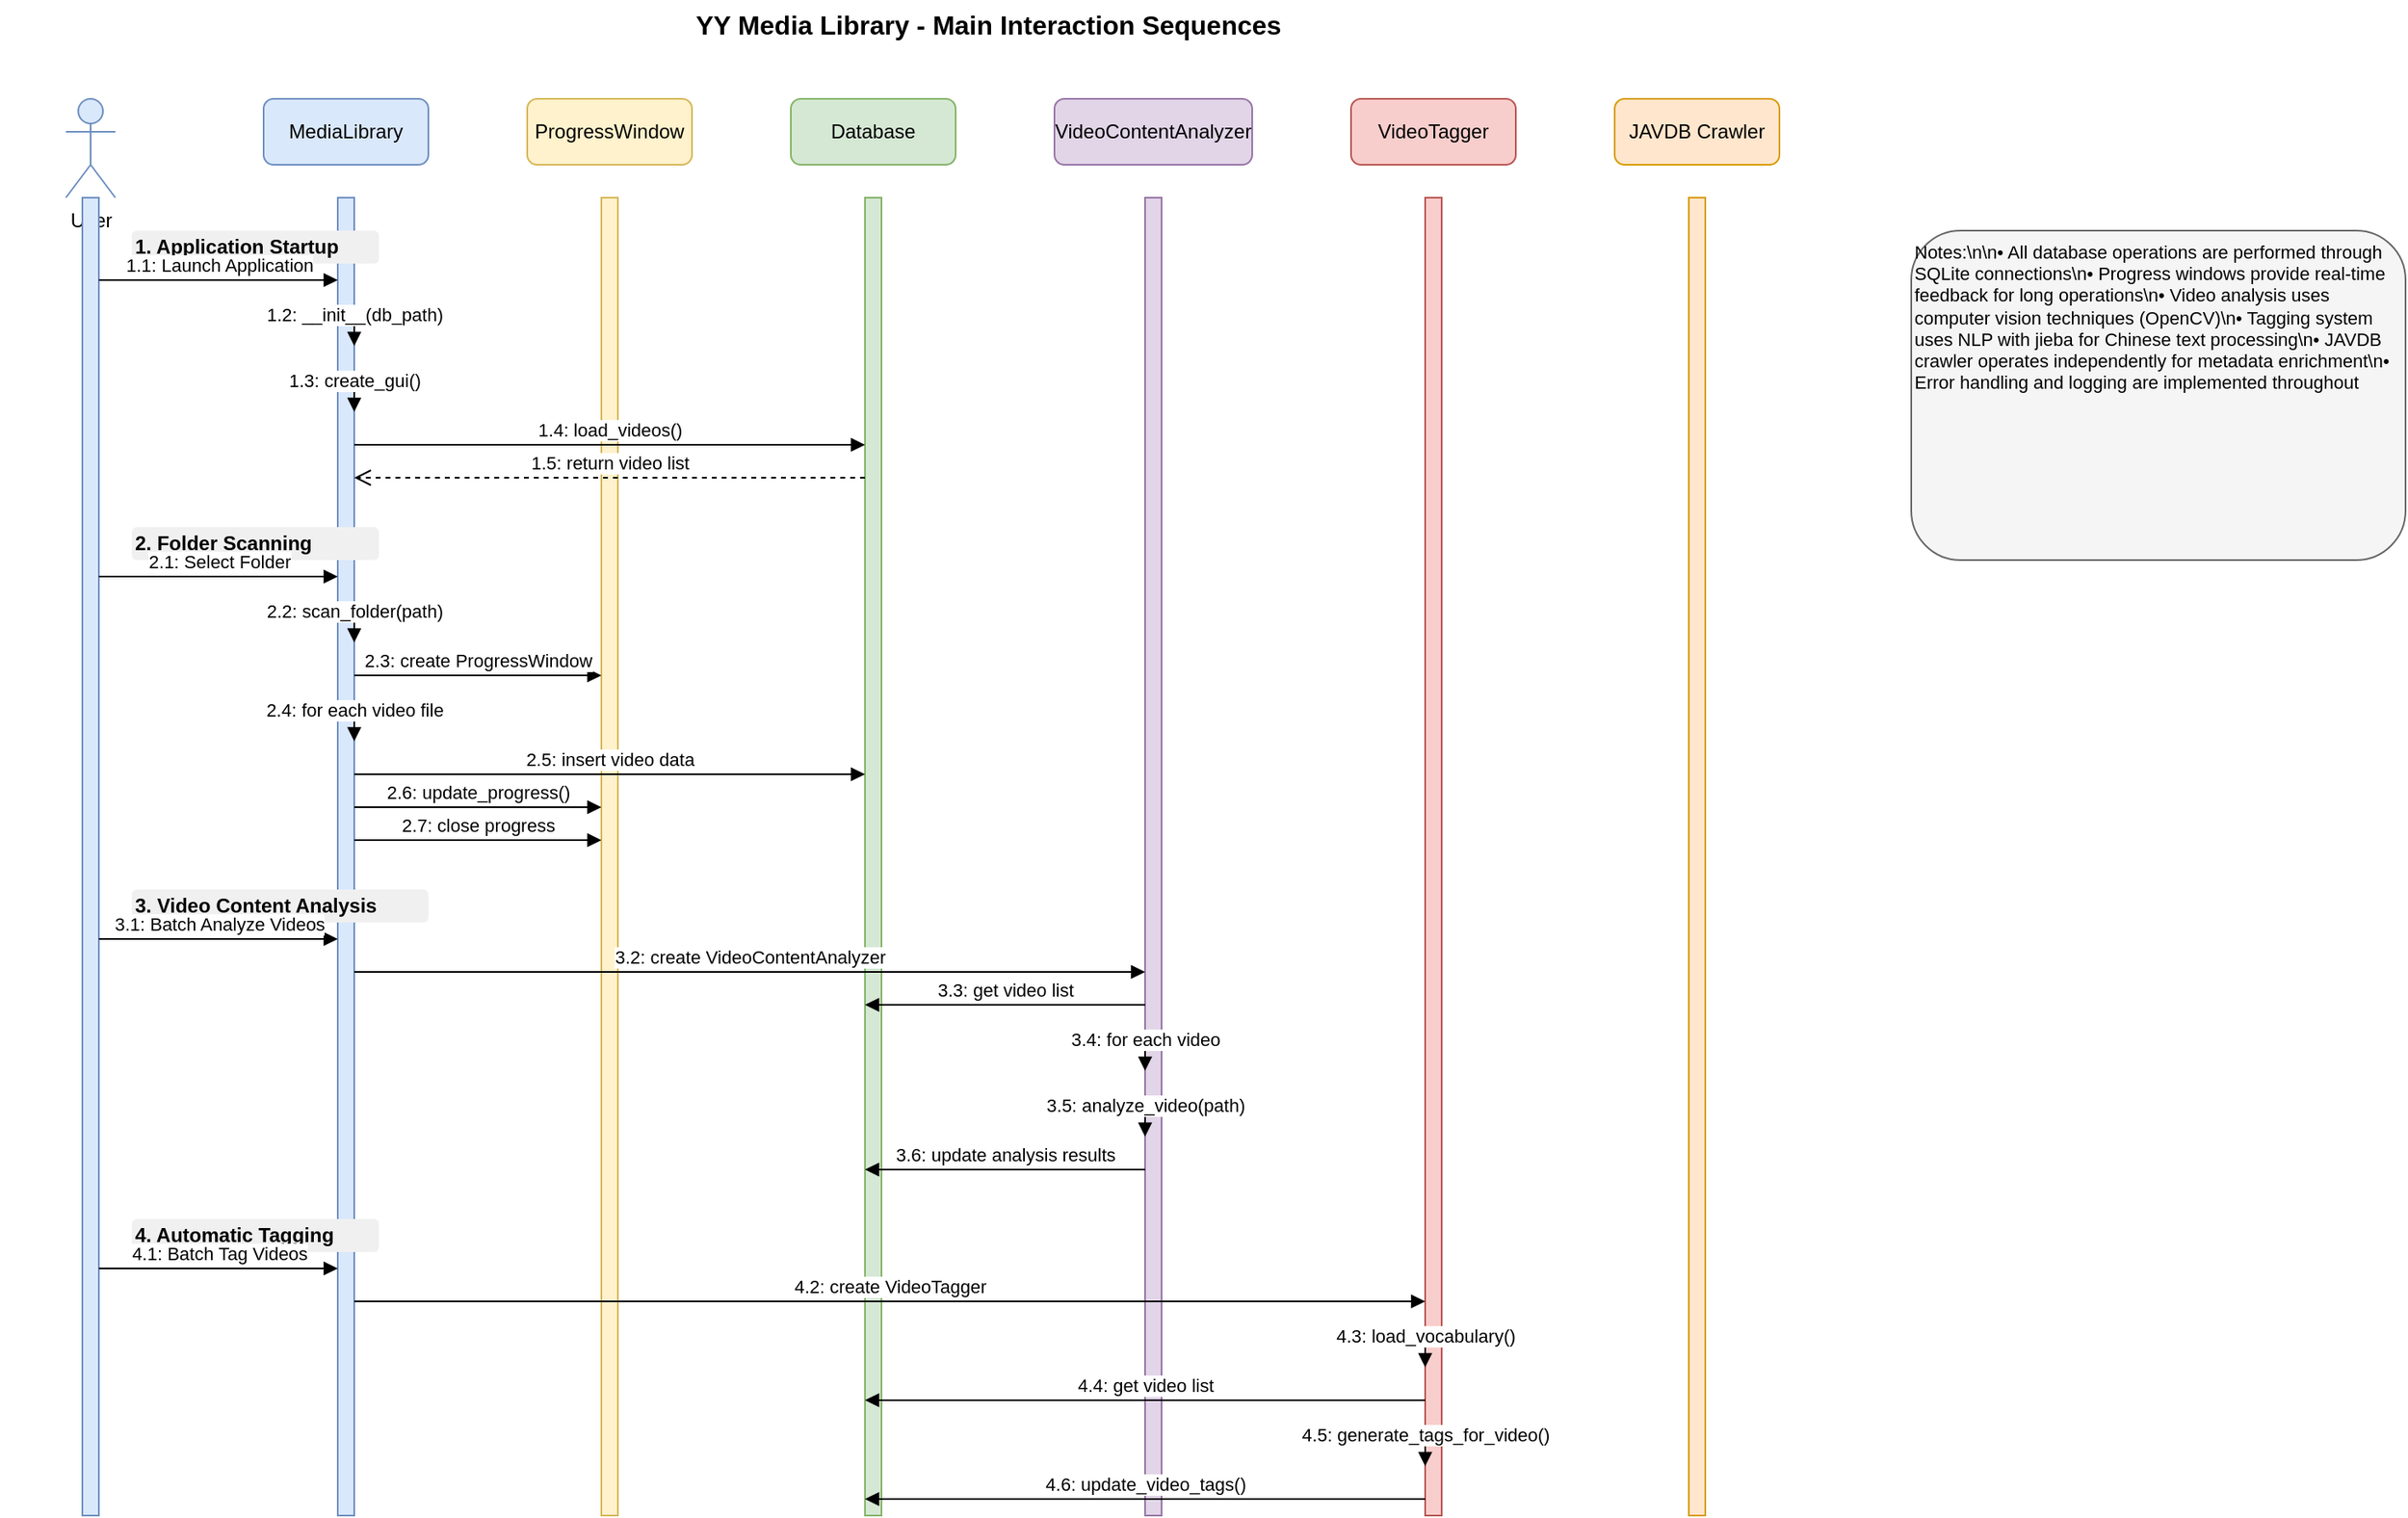 <mxfile version="22.1.16" type="device">
  <diagram name="YY Media Library Sequence" id="sequence-diagram">
    <mxGraphModel dx="2074" dy="1181" grid="1" gridSize="10" guides="1" tooltips="1" connect="1" arrows="1" fold="1" page="1" pageScale="1" pageWidth="1654" pageHeight="2336" math="0" shadow="0">
      <root>
        <mxCell id="0" />
        <mxCell id="1" parent="0" />
        
        <!-- Title -->
        <mxCell id="title" value="YY Media Library - Main Interaction Sequences" style="text;html=1;strokeColor=none;fillColor=none;align=center;verticalAlign=middle;whiteSpace=wrap;rounded=0;fontSize=16;fontStyle=1;" vertex="1" parent="1">
          <mxGeometry x="40" y="20" width="1200" height="30" as="geometry" />
        </mxCell>
        
        <!-- Actors/Lifelines -->
        <mxCell id="user" value="User" style="shape=umlActor;verticalLabelPosition=bottom;verticalAlign=top;html=1;outlineConnect=0;fillColor=#dae8fc;strokeColor=#6c8ebf;" vertex="1" parent="1">
          <mxGeometry x="80" y="80" width="30" height="60" as="geometry" />
        </mxCell>
        
        <mxCell id="medialib" value="MediaLibrary" style="rounded=1;whiteSpace=wrap;html=1;fillColor=#dae8fc;strokeColor=#6c8ebf;" vertex="1" parent="1">
          <mxGeometry x="200" y="80" width="100" height="40" as="geometry" />
        </mxCell>
        
        <mxCell id="progress" value="ProgressWindow" style="rounded=1;whiteSpace=wrap;html=1;fillColor=#fff2cc;strokeColor=#d6b656;" vertex="1" parent="1">
          <mxGeometry x="360" y="80" width="100" height="40" as="geometry" />
        </mxCell>
        
        <mxCell id="database" value="Database" style="rounded=1;whiteSpace=wrap;html=1;fillColor=#d5e8d4;strokeColor=#82b366;" vertex="1" parent="1">
          <mxGeometry x="520" y="80" width="100" height="40" as="geometry" />
        </mxCell>
        
        <mxCell id="analyzer" value="VideoContentAnalyzer" style="rounded=1;whiteSpace=wrap;html=1;fillColor=#e1d5e7;strokeColor=#9673a6;" vertex="1" parent="1">
          <mxGeometry x="680" y="80" width="120" height="40" as="geometry" />
        </mxCell>
        
        <mxCell id="tagger" value="VideoTagger" style="rounded=1;whiteSpace=wrap;html=1;fillColor=#f8cecc;strokeColor=#b85450;" vertex="1" parent="1">
          <mxGeometry x="860" y="80" width="100" height="40" as="geometry" />
        </mxCell>
        
        <mxCell id="crawler" value="JAVDB Crawler" style="rounded=1;whiteSpace=wrap;html=1;fillColor=#ffe6cc;strokeColor=#d79b00;" vertex="1" parent="1">
          <mxGeometry x="1020" y="80" width="100" height="40" as="geometry" />
        </mxCell>
        
        <!-- Lifelines -->
        <mxCell id="user-line" value="" style="html=1;points=[];perimeter=orthogonalPerimeter;outlineConnect=0;targetShapes=umlLifeline;portConstraint=eastwest;newEdgeStyle={&quot;edgeStyle&quot;:&quot;elbowEdgeStyle&quot;,&quot;elbow&quot;:&quot;vertical&quot;,&quot;curved&quot;:0,&quot;rounded&quot;:0};fillColor=#dae8fc;strokeColor=#6c8ebf;" vertex="1" parent="1">
          <mxGeometry x="90" y="140" width="10" height="800" as="geometry" />
        </mxCell>
        
        <mxCell id="medialib-line" value="" style="html=1;points=[];perimeter=orthogonalPerimeter;outlineConnect=0;targetShapes=umlLifeline;portConstraint=eastwest;newEdgeStyle={&quot;edgeStyle&quot;:&quot;elbowEdgeStyle&quot;,&quot;elbow&quot;:&quot;vertical&quot;,&quot;curved&quot;:0,&quot;rounded&quot;:0};fillColor=#dae8fc;strokeColor=#6c8ebf;" vertex="1" parent="1">
          <mxGeometry x="245" y="140" width="10" height="800" as="geometry" />
        </mxCell>
        
        <mxCell id="progress-line" value="" style="html=1;points=[];perimeter=orthogonalPerimeter;outlineConnect=0;targetShapes=umlLifeline;portConstraint=eastwest;newEdgeStyle={&quot;edgeStyle&quot;:&quot;elbowEdgeStyle&quot;,&quot;elbow&quot;:&quot;vertical&quot;,&quot;curved&quot;:0,&quot;rounded&quot;:0};fillColor=#fff2cc;strokeColor=#d6b656;" vertex="1" parent="1">
          <mxGeometry x="405" y="140" width="10" height="800" as="geometry" />
        </mxCell>
        
        <mxCell id="database-line" value="" style="html=1;points=[];perimeter=orthogonalPerimeter;outlineConnect=0;targetShapes=umlLifeline;portConstraint=eastwest;newEdgeStyle={&quot;edgeStyle&quot;:&quot;elbowEdgeStyle&quot;,&quot;elbow&quot;:&quot;vertical&quot;,&quot;curved&quot;:0,&quot;rounded&quot;:0};fillColor=#d5e8d4;strokeColor=#82b366;" vertex="1" parent="1">
          <mxGeometry x="565" y="140" width="10" height="800" as="geometry" />
        </mxCell>
        
        <mxCell id="analyzer-line" value="" style="html=1;points=[];perimeter=orthogonalPerimeter;outlineConnect=0;targetShapes=umlLifeline;portConstraint=eastwest;newEdgeStyle={&quot;edgeStyle&quot;:&quot;elbowEdgeStyle&quot;,&quot;elbow&quot;:&quot;vertical&quot;,&quot;curved&quot;:0,&quot;rounded&quot;:0};fillColor=#e1d5e7;strokeColor=#9673a6;" vertex="1" parent="1">
          <mxGeometry x="735" y="140" width="10" height="800" as="geometry" />
        </mxCell>
        
        <mxCell id="tagger-line" value="" style="html=1;points=[];perimeter=orthogonalPerimeter;outlineConnect=0;targetShapes=umlLifeline;portConstraint=eastwest;newEdgeStyle={&quot;edgeStyle&quot;:&quot;elbowEdgeStyle&quot;,&quot;elbow&quot;:&quot;vertical&quot;,&quot;curved&quot;:0,&quot;rounded&quot;:0};fillColor=#f8cecc;strokeColor=#b85450;" vertex="1" parent="1">
          <mxGeometry x="905" y="140" width="10" height="800" as="geometry" />
        </mxCell>
        
        <mxCell id="crawler-line" value="" style="html=1;points=[];perimeter=orthogonalPerimeter;outlineConnect=0;targetShapes=umlLifeline;portConstraint=eastwest;newEdgeStyle={&quot;edgeStyle&quot;:&quot;elbowEdgeStyle&quot;,&quot;elbow&quot;:&quot;vertical&quot;,&quot;curved&quot;:0,&quot;rounded&quot;:0};fillColor=#ffe6cc;strokeColor=#d79b00;" vertex="1" parent="1">
          <mxGeometry x="1065" y="140" width="10" height="800" as="geometry" />
        </mxCell>
        
        <!-- Sequence 1: Application Startup -->
        <mxCell id="seq1-title" value="1. Application Startup" style="text;html=1;strokeColor=none;fillColor=#f0f0f0;align=left;verticalAlign=middle;whiteSpace=wrap;rounded=1;fontSize=12;fontStyle=1;" vertex="1" parent="1">
          <mxGeometry x="120" y="160" width="150" height="20" as="geometry" />
        </mxCell>
        
        <mxCell id="seq1-1" value="1.1: Launch Application" style="html=1;verticalAlign=bottom;endArrow=block;edgeStyle=elbowEdgeStyle;elbow=vertical;curved=0;rounded=0;" edge="1" parent="1">
          <mxGeometry relative="1" as="geometry">
            <mxPoint x="100" y="190" as="sourcePoint" />
            <mxPoint x="245" y="190" as="targetPoint" />
          </mxGeometry>
        </mxCell>
        
        <mxCell id="seq1-2" value="1.2: __init__(db_path)" style="html=1;verticalAlign=bottom;endArrow=block;edgeStyle=elbowEdgeStyle;elbow=vertical;curved=0;rounded=0;" edge="1" parent="1">
          <mxGeometry relative="1" as="geometry">
            <mxPoint x="255" y="210" as="sourcePoint" />
            <mxPoint x="255" y="230" as="targetPoint" />
          </mxGeometry>
        </mxCell>
        
        <mxCell id="seq1-3" value="1.3: create_gui()" style="html=1;verticalAlign=bottom;endArrow=block;edgeStyle=elbowEdgeStyle;elbow=vertical;curved=0;rounded=0;" edge="1" parent="1">
          <mxGeometry relative="1" as="geometry">
            <mxPoint x="255" y="250" as="sourcePoint" />
            <mxPoint x="255" y="270" as="targetPoint" />
          </mxGeometry>
        </mxCell>
        
        <mxCell id="seq1-4" value="1.4: load_videos()" style="html=1;verticalAlign=bottom;endArrow=block;edgeStyle=elbowEdgeStyle;elbow=vertical;curved=0;rounded=0;" edge="1" parent="1">
          <mxGeometry relative="1" as="geometry">
            <mxPoint x="255" y="290" as="sourcePoint" />
            <mxPoint x="565" y="290" as="targetPoint" />
          </mxGeometry>
        </mxCell>
        
        <mxCell id="seq1-5" value="1.5: return video list" style="html=1;verticalAlign=bottom;endArrow=open;dashed=1;endSize=8;edgeStyle=elbowEdgeStyle;elbow=vertical;curved=0;rounded=0;" edge="1" parent="1">
          <mxGeometry relative="1" as="geometry">
            <mxPoint x="565" y="310" as="sourcePoint" />
            <mxPoint x="255" y="310" as="targetPoint" />
          </mxGeometry>
        </mxCell>
        
        <!-- Sequence 2: Folder Scanning -->
        <mxCell id="seq2-title" value="2. Folder Scanning" style="text;html=1;strokeColor=none;fillColor=#f0f0f0;align=left;verticalAlign=middle;whiteSpace=wrap;rounded=1;fontSize=12;fontStyle=1;" vertex="1" parent="1">
          <mxGeometry x="120" y="340" width="150" height="20" as="geometry" />
        </mxCell>
        
        <mxCell id="seq2-1" value="2.1: Select Folder" style="html=1;verticalAlign=bottom;endArrow=block;edgeStyle=elbowEdgeStyle;elbow=vertical;curved=0;rounded=0;" edge="1" parent="1">
          <mxGeometry relative="1" as="geometry">
            <mxPoint x="100" y="370" as="sourcePoint" />
            <mxPoint x="245" y="370" as="targetPoint" />
          </mxGeometry>
        </mxCell>
        
        <mxCell id="seq2-2" value="2.2: scan_folder(path)" style="html=1;verticalAlign=bottom;endArrow=block;edgeStyle=elbowEdgeStyle;elbow=vertical;curved=0;rounded=0;" edge="1" parent="1">
          <mxGeometry relative="1" as="geometry">
            <mxPoint x="255" y="390" as="sourcePoint" />
            <mxPoint x="255" y="410" as="targetPoint" />
          </mxGeometry>
        </mxCell>
        
        <mxCell id="seq2-3" value="2.3: create ProgressWindow" style="html=1;verticalAlign=bottom;endArrow=block;edgeStyle=elbowEdgeStyle;elbow=vertical;curved=0;rounded=0;" edge="1" parent="1">
          <mxGeometry relative="1" as="geometry">
            <mxPoint x="255" y="430" as="sourcePoint" />
            <mxPoint x="405" y="430" as="targetPoint" />
          </mxGeometry>
        </mxCell>
        
        <mxCell id="seq2-4" value="2.4: for each video file" style="html=1;verticalAlign=bottom;endArrow=block;edgeStyle=elbowEdgeStyle;elbow=vertical;curved=0;rounded=0;" edge="1" parent="1">
          <mxGeometry relative="1" as="geometry">
            <mxPoint x="255" y="450" as="sourcePoint" />
            <mxPoint x="255" y="470" as="targetPoint" />
          </mxGeometry>
        </mxCell>
        
        <mxCell id="seq2-5" value="2.5: insert video data" style="html=1;verticalAlign=bottom;endArrow=block;edgeStyle=elbowEdgeStyle;elbow=vertical;curved=0;rounded=0;" edge="1" parent="1">
          <mxGeometry relative="1" as="geometry">
            <mxPoint x="255" y="490" as="sourcePoint" />
            <mxPoint x="565" y="490" as="targetPoint" />
          </mxGeometry>
        </mxCell>
        
        <mxCell id="seq2-6" value="2.6: update_progress()" style="html=1;verticalAlign=bottom;endArrow=block;edgeStyle=elbowEdgeStyle;elbow=vertical;curved=0;rounded=0;" edge="1" parent="1">
          <mxGeometry relative="1" as="geometry">
            <mxPoint x="255" y="510" as="sourcePoint" />
            <mxPoint x="405" y="510" as="targetPoint" />
          </mxGeometry>
        </mxCell>
        
        <mxCell id="seq2-7" value="2.7: close progress" style="html=1;verticalAlign=bottom;endArrow=block;edgeStyle=elbowEdgeStyle;elbow=vertical;curved=0;rounded=0;" edge="1" parent="1">
          <mxGeometry relative="1" as="geometry">
            <mxPoint x="255" y="530" as="sourcePoint" />
            <mxPoint x="405" y="530" as="targetPoint" />
          </mxGeometry>
        </mxCell>
        
        <!-- Sequence 3: Content Analysis -->
        <mxCell id="seq3-title" value="3. Video Content Analysis" style="text;html=1;strokeColor=none;fillColor=#f0f0f0;align=left;verticalAlign=middle;whiteSpace=wrap;rounded=1;fontSize=12;fontStyle=1;" vertex="1" parent="1">
          <mxGeometry x="120" y="560" width="180" height="20" as="geometry" />
        </mxCell>
        
        <mxCell id="seq3-1" value="3.1: Batch Analyze Videos" style="html=1;verticalAlign=bottom;endArrow=block;edgeStyle=elbowEdgeStyle;elbow=vertical;curved=0;rounded=0;" edge="1" parent="1">
          <mxGeometry relative="1" as="geometry">
            <mxPoint x="100" y="590" as="sourcePoint" />
            <mxPoint x="245" y="590" as="targetPoint" />
          </mxGeometry>
        </mxCell>
        
        <mxCell id="seq3-2" value="3.2: create VideoContentAnalyzer" style="html=1;verticalAlign=bottom;endArrow=block;edgeStyle=elbowEdgeStyle;elbow=vertical;curved=0;rounded=0;" edge="1" parent="1">
          <mxGeometry relative="1" as="geometry">
            <mxPoint x="255" y="610" as="sourcePoint" />
            <mxPoint x="735" y="610" as="targetPoint" />
          </mxGeometry>
        </mxCell>
        
        <mxCell id="seq3-3" value="3.3: get video list" style="html=1;verticalAlign=bottom;endArrow=block;edgeStyle=elbowEdgeStyle;elbow=vertical;curved=0;rounded=0;" edge="1" parent="1">
          <mxGeometry relative="1" as="geometry">
            <mxPoint x="735" y="630" as="sourcePoint" />
            <mxPoint x="565" y="630" as="targetPoint" />
          </mxGeometry>
        </mxCell>
        
        <mxCell id="seq3-4" value="3.4: for each video" style="html=1;verticalAlign=bottom;endArrow=block;edgeStyle=elbowEdgeStyle;elbow=vertical;curved=0;rounded=0;" edge="1" parent="1">
          <mxGeometry relative="1" as="geometry">
            <mxPoint x="735" y="650" as="sourcePoint" />
            <mxPoint x="735" y="670" as="targetPoint" />
          </mxGeometry>
        </mxCell>
        
        <mxCell id="seq3-5" value="3.5: analyze_video(path)" style="html=1;verticalAlign=bottom;endArrow=block;edgeStyle=elbowEdgeStyle;elbow=vertical;curved=0;rounded=0;" edge="1" parent="1">
          <mxGeometry relative="1" as="geometry">
            <mxPoint x="735" y="690" as="sourcePoint" />
            <mxPoint x="735" y="710" as="targetPoint" />
          </mxGeometry>
        </mxCell>
        
        <mxCell id="seq3-6" value="3.6: update analysis results" style="html=1;verticalAlign=bottom;endArrow=block;edgeStyle=elbowEdgeStyle;elbow=vertical;curved=0;rounded=0;" edge="1" parent="1">
          <mxGeometry relative="1" as="geometry">
            <mxPoint x="735" y="730" as="sourcePoint" />
            <mxPoint x="565" y="730" as="targetPoint" />
          </mxGeometry>
        </mxCell>
        
        <!-- Sequence 4: Auto Tagging -->
        <mxCell id="seq4-title" value="4. Automatic Tagging" style="text;html=1;strokeColor=none;fillColor=#f0f0f0;align=left;verticalAlign=middle;whiteSpace=wrap;rounded=1;fontSize=12;fontStyle=1;" vertex="1" parent="1">
          <mxGeometry x="120" y="760" width="150" height="20" as="geometry" />
        </mxCell>
        
        <mxCell id="seq4-1" value="4.1: Batch Tag Videos" style="html=1;verticalAlign=bottom;endArrow=block;edgeStyle=elbowEdgeStyle;elbow=vertical;curved=0;rounded=0;" edge="1" parent="1">
          <mxGeometry relative="1" as="geometry">
            <mxPoint x="100" y="790" as="sourcePoint" />
            <mxPoint x="245" y="790" as="targetPoint" />
          </mxGeometry>
        </mxCell>
        
        <mxCell id="seq4-2" value="4.2: create VideoTagger" style="html=1;verticalAlign=bottom;endArrow=block;edgeStyle=elbowEdgeStyle;elbow=vertical;curved=0;rounded=0;" edge="1" parent="1">
          <mxGeometry relative="1" as="geometry">
            <mxPoint x="255" y="810" as="sourcePoint" />
            <mxPoint x="905" y="810" as="targetPoint" />
          </mxGeometry>
        </mxCell>
        
        <mxCell id="seq4-3" value="4.3: load_vocabulary()" style="html=1;verticalAlign=bottom;endArrow=block;edgeStyle=elbowEdgeStyle;elbow=vertical;curved=0;rounded=0;" edge="1" parent="1">
          <mxGeometry relative="1" as="geometry">
            <mxPoint x="905" y="830" as="sourcePoint" />
            <mxPoint x="905" y="850" as="targetPoint" />
          </mxGeometry>
        </mxCell>
        
        <mxCell id="seq4-4" value="4.4: get video list" style="html=1;verticalAlign=bottom;endArrow=block;edgeStyle=elbowEdgeStyle;elbow=vertical;curved=0;rounded=0;" edge="1" parent="1">
          <mxGeometry relative="1" as="geometry">
            <mxPoint x="905" y="870" as="sourcePoint" />
            <mxPoint x="565" y="870" as="targetPoint" />
          </mxGeometry>
        </mxCell>
        
        <mxCell id="seq4-5" value="4.5: generate_tags_for_video()" style="html=1;verticalAlign=bottom;endArrow=block;edgeStyle=elbowEdgeStyle;elbow=vertical;curved=0;rounded=0;" edge="1" parent="1">
          <mxGeometry relative="1" as="geometry">
            <mxPoint x="905" y="890" as="sourcePoint" />
            <mxPoint x="905" y="910" as="targetPoint" />
          </mxGeometry>
        </mxCell>
        
        <mxCell id="seq4-6" value="4.6: update_video_tags()" style="html=1;verticalAlign=bottom;endArrow=block;edgeStyle=elbowEdgeStyle;elbow=vertical;curved=0;rounded=0;" edge="1" parent="1">
          <mxGeometry relative="1" as="geometry">
            <mxPoint x="905" y="930" as="sourcePoint" />
            <mxPoint x="565" y="930" as="targetPoint" />
          </mxGeometry>
        </mxCell>
        
        <!-- Notes -->
        <mxCell id="notes" value="Notes:\n\n• All database operations are performed through SQLite connections\n• Progress windows provide real-time feedback for long operations\n• Video analysis uses computer vision techniques (OpenCV)\n• Tagging system uses NLP with jieba for Chinese text processing\n• JAVDB crawler operates independently for metadata enrichment\n• Error handling and logging are implemented throughout" style="text;html=1;strokeColor=#666666;fillColor=#f5f5f5;align=left;verticalAlign=top;whiteSpace=wrap;rounded=1;fontSize=11;fontFamily=Helvetica;" vertex="1" parent="1">
          <mxGeometry x="1200" y="160" width="300" height="200" as="geometry" />
        </mxCell>
        
      </root>
    </mxGraphModel>
  </diagram>
</mxfile>